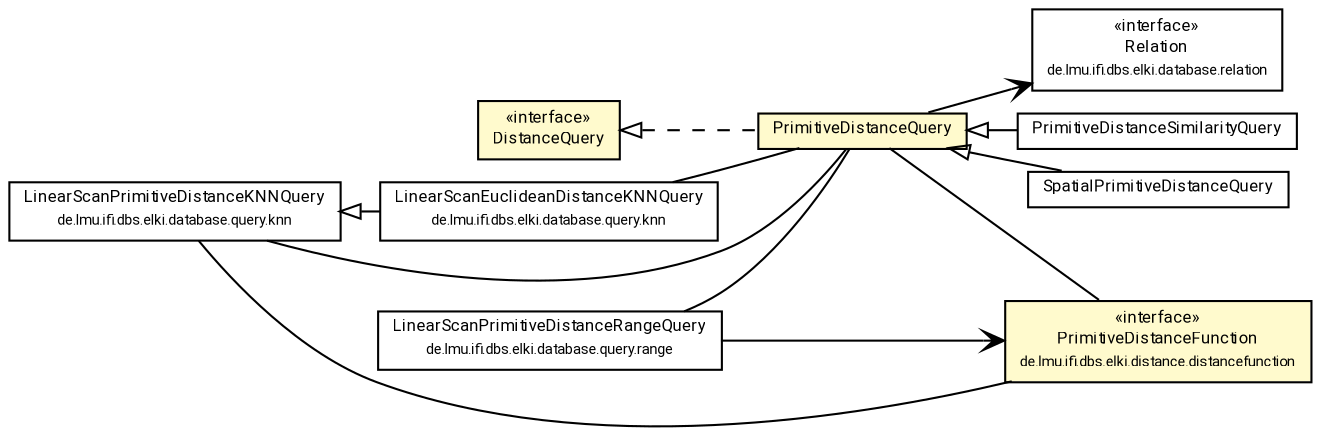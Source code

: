 #!/usr/local/bin/dot
#
# Class diagram 
# Generated by UMLGraph version R5_7_2-60-g0e99a6 (http://www.spinellis.gr/umlgraph/)
#

digraph G {
	graph [fontnames="svg"]
	edge [fontname="Roboto",fontsize=7,labelfontname="Roboto",labelfontsize=7,color="black"];
	node [fontname="Roboto",fontcolor="black",fontsize=8,shape=plaintext,margin=0,width=0,height=0];
	nodesep=0.15;
	ranksep=0.25;
	rankdir=LR;
	// de.lmu.ifi.dbs.elki.distance.distancefunction.PrimitiveDistanceFunction<O>
	c8383707 [label=<<table title="de.lmu.ifi.dbs.elki.distance.distancefunction.PrimitiveDistanceFunction" border="0" cellborder="1" cellspacing="0" cellpadding="2" bgcolor="LemonChiffon" href="../../../distance/distancefunction/PrimitiveDistanceFunction.html" target="_parent">
		<tr><td><table border="0" cellspacing="0" cellpadding="1">
		<tr><td align="center" balign="center"> &#171;interface&#187; </td></tr>
		<tr><td align="center" balign="center"> <font face="Roboto">PrimitiveDistanceFunction</font> </td></tr>
		<tr><td align="center" balign="center"> <font face="Roboto" point-size="7.0">de.lmu.ifi.dbs.elki.distance.distancefunction</font> </td></tr>
		</table></td></tr>
		</table>>, URL="../../../distance/distancefunction/PrimitiveDistanceFunction.html"];
	// de.lmu.ifi.dbs.elki.database.query.distance.PrimitiveDistanceQuery<O>
	c8383727 [label=<<table title="de.lmu.ifi.dbs.elki.database.query.distance.PrimitiveDistanceQuery" border="0" cellborder="1" cellspacing="0" cellpadding="2" bgcolor="lemonChiffon" href="PrimitiveDistanceQuery.html" target="_parent">
		<tr><td><table border="0" cellspacing="0" cellpadding="1">
		<tr><td align="center" balign="center"> <font face="Roboto">PrimitiveDistanceQuery</font> </td></tr>
		</table></td></tr>
		</table>>, URL="PrimitiveDistanceQuery.html"];
	// de.lmu.ifi.dbs.elki.database.query.distance.PrimitiveDistanceSimilarityQuery<O>
	c8383728 [label=<<table title="de.lmu.ifi.dbs.elki.database.query.distance.PrimitiveDistanceSimilarityQuery" border="0" cellborder="1" cellspacing="0" cellpadding="2" href="PrimitiveDistanceSimilarityQuery.html" target="_parent">
		<tr><td><table border="0" cellspacing="0" cellpadding="1">
		<tr><td align="center" balign="center"> <font face="Roboto">PrimitiveDistanceSimilarityQuery</font> </td></tr>
		</table></td></tr>
		</table>>, URL="PrimitiveDistanceSimilarityQuery.html"];
	// de.lmu.ifi.dbs.elki.database.query.distance.DistanceQuery<O>
	c8383729 [label=<<table title="de.lmu.ifi.dbs.elki.database.query.distance.DistanceQuery" border="0" cellborder="1" cellspacing="0" cellpadding="2" bgcolor="LemonChiffon" href="DistanceQuery.html" target="_parent">
		<tr><td><table border="0" cellspacing="0" cellpadding="1">
		<tr><td align="center" balign="center"> &#171;interface&#187; </td></tr>
		<tr><td align="center" balign="center"> <font face="Roboto">DistanceQuery</font> </td></tr>
		</table></td></tr>
		</table>>, URL="DistanceQuery.html"];
	// de.lmu.ifi.dbs.elki.database.query.distance.SpatialPrimitiveDistanceQuery<V extends de.lmu.ifi.dbs.elki.data.spatial.SpatialComparable>
	c8383730 [label=<<table title="de.lmu.ifi.dbs.elki.database.query.distance.SpatialPrimitiveDistanceQuery" border="0" cellborder="1" cellspacing="0" cellpadding="2" href="SpatialPrimitiveDistanceQuery.html" target="_parent">
		<tr><td><table border="0" cellspacing="0" cellpadding="1">
		<tr><td align="center" balign="center"> <font face="Roboto">SpatialPrimitiveDistanceQuery</font> </td></tr>
		</table></td></tr>
		</table>>, URL="SpatialPrimitiveDistanceQuery.html"];
	// de.lmu.ifi.dbs.elki.database.relation.Relation<O>
	c8383746 [label=<<table title="de.lmu.ifi.dbs.elki.database.relation.Relation" border="0" cellborder="1" cellspacing="0" cellpadding="2" href="../../relation/Relation.html" target="_parent">
		<tr><td><table border="0" cellspacing="0" cellpadding="1">
		<tr><td align="center" balign="center"> &#171;interface&#187; </td></tr>
		<tr><td align="center" balign="center"> <font face="Roboto">Relation</font> </td></tr>
		<tr><td align="center" balign="center"> <font face="Roboto" point-size="7.0">de.lmu.ifi.dbs.elki.database.relation</font> </td></tr>
		</table></td></tr>
		</table>>, URL="../../relation/Relation.html"];
	// de.lmu.ifi.dbs.elki.database.query.knn.LinearScanPrimitiveDistanceKNNQuery<O>
	c8384799 [label=<<table title="de.lmu.ifi.dbs.elki.database.query.knn.LinearScanPrimitiveDistanceKNNQuery" border="0" cellborder="1" cellspacing="0" cellpadding="2" href="../knn/LinearScanPrimitiveDistanceKNNQuery.html" target="_parent">
		<tr><td><table border="0" cellspacing="0" cellpadding="1">
		<tr><td align="center" balign="center"> <font face="Roboto">LinearScanPrimitiveDistanceKNNQuery</font> </td></tr>
		<tr><td align="center" balign="center"> <font face="Roboto" point-size="7.0">de.lmu.ifi.dbs.elki.database.query.knn</font> </td></tr>
		</table></td></tr>
		</table>>, URL="../knn/LinearScanPrimitiveDistanceKNNQuery.html"];
	// de.lmu.ifi.dbs.elki.database.query.knn.LinearScanEuclideanDistanceKNNQuery<O extends de.lmu.ifi.dbs.elki.data.NumberVector>
	c8384801 [label=<<table title="de.lmu.ifi.dbs.elki.database.query.knn.LinearScanEuclideanDistanceKNNQuery" border="0" cellborder="1" cellspacing="0" cellpadding="2" href="../knn/LinearScanEuclideanDistanceKNNQuery.html" target="_parent">
		<tr><td><table border="0" cellspacing="0" cellpadding="1">
		<tr><td align="center" balign="center"> <font face="Roboto">LinearScanEuclideanDistanceKNNQuery</font> </td></tr>
		<tr><td align="center" balign="center"> <font face="Roboto" point-size="7.0">de.lmu.ifi.dbs.elki.database.query.knn</font> </td></tr>
		</table></td></tr>
		</table>>, URL="../knn/LinearScanEuclideanDistanceKNNQuery.html"];
	// de.lmu.ifi.dbs.elki.database.query.range.LinearScanPrimitiveDistanceRangeQuery<O>
	c8384810 [label=<<table title="de.lmu.ifi.dbs.elki.database.query.range.LinearScanPrimitiveDistanceRangeQuery" border="0" cellborder="1" cellspacing="0" cellpadding="2" href="../range/LinearScanPrimitiveDistanceRangeQuery.html" target="_parent">
		<tr><td><table border="0" cellspacing="0" cellpadding="1">
		<tr><td align="center" balign="center"> <font face="Roboto">LinearScanPrimitiveDistanceRangeQuery</font> </td></tr>
		<tr><td align="center" balign="center"> <font face="Roboto" point-size="7.0">de.lmu.ifi.dbs.elki.database.query.range</font> </td></tr>
		</table></td></tr>
		</table>>, URL="../range/LinearScanPrimitiveDistanceRangeQuery.html"];
	// de.lmu.ifi.dbs.elki.database.query.distance.PrimitiveDistanceQuery<O> implements de.lmu.ifi.dbs.elki.database.query.distance.DistanceQuery<O>
	c8383729 -> c8383727 [arrowtail=empty,style=dashed,dir=back,weight=9];
	// de.lmu.ifi.dbs.elki.database.query.distance.PrimitiveDistanceQuery<O> assoc de.lmu.ifi.dbs.elki.distance.distancefunction.PrimitiveDistanceFunction<O>
	c8383727 -> c8383707 [arrowhead=none,weight=2];
	// de.lmu.ifi.dbs.elki.database.query.distance.PrimitiveDistanceSimilarityQuery<O> extends de.lmu.ifi.dbs.elki.database.query.distance.PrimitiveDistanceQuery<O>
	c8383727 -> c8383728 [arrowtail=empty,dir=back,weight=10];
	// de.lmu.ifi.dbs.elki.database.query.distance.SpatialPrimitiveDistanceQuery<V extends de.lmu.ifi.dbs.elki.data.spatial.SpatialComparable> extends de.lmu.ifi.dbs.elki.database.query.distance.PrimitiveDistanceQuery<O>
	c8383727 -> c8383730 [arrowtail=empty,dir=back,weight=10];
	// de.lmu.ifi.dbs.elki.database.query.knn.LinearScanPrimitiveDistanceKNNQuery<O> assoc de.lmu.ifi.dbs.elki.database.query.distance.PrimitiveDistanceQuery<O>
	c8384799 -> c8383727 [arrowhead=none,weight=2];
	// de.lmu.ifi.dbs.elki.database.query.knn.LinearScanPrimitiveDistanceKNNQuery<O> assoc de.lmu.ifi.dbs.elki.distance.distancefunction.PrimitiveDistanceFunction<O>
	c8384799 -> c8383707 [arrowhead=none,weight=2];
	// de.lmu.ifi.dbs.elki.database.query.knn.LinearScanEuclideanDistanceKNNQuery<O extends de.lmu.ifi.dbs.elki.data.NumberVector> extends de.lmu.ifi.dbs.elki.database.query.knn.LinearScanPrimitiveDistanceKNNQuery<O>
	c8384799 -> c8384801 [arrowtail=empty,dir=back,weight=10];
	// de.lmu.ifi.dbs.elki.database.query.knn.LinearScanEuclideanDistanceKNNQuery<O extends de.lmu.ifi.dbs.elki.data.NumberVector> assoc de.lmu.ifi.dbs.elki.database.query.distance.PrimitiveDistanceQuery<O>
	c8384801 -> c8383727 [arrowhead=none,weight=2];
	// de.lmu.ifi.dbs.elki.database.query.range.LinearScanPrimitiveDistanceRangeQuery<O> assoc de.lmu.ifi.dbs.elki.database.query.distance.PrimitiveDistanceQuery<O>
	c8384810 -> c8383727 [arrowhead=none,weight=2];
	// de.lmu.ifi.dbs.elki.database.query.distance.PrimitiveDistanceQuery<O> navassoc de.lmu.ifi.dbs.elki.database.relation.Relation<O>
	c8383727 -> c8383746 [arrowhead=open,weight=1];
	// de.lmu.ifi.dbs.elki.database.query.range.LinearScanPrimitiveDistanceRangeQuery<O> navassoc de.lmu.ifi.dbs.elki.distance.distancefunction.PrimitiveDistanceFunction<O>
	c8384810 -> c8383707 [arrowhead=open,weight=1];
}


